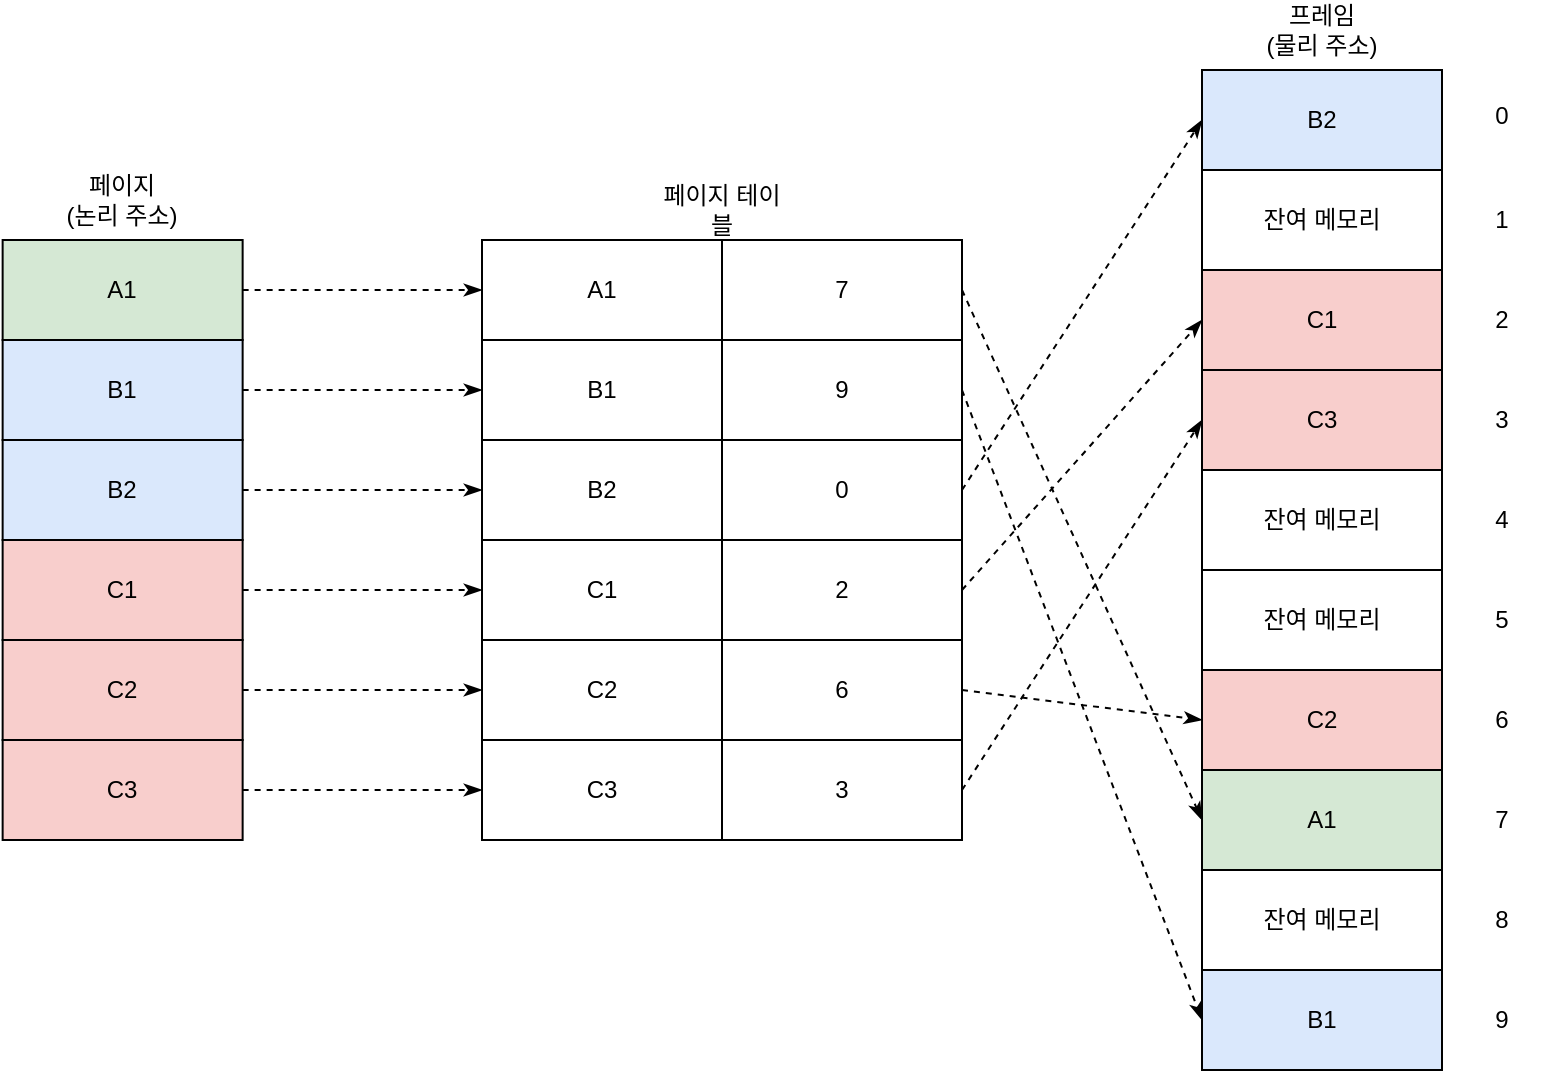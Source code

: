 <mxfile version="20.8.16" type="device"><diagram name="페이지-1" id="Z4dQGOupd1obMNWn22tx"><mxGraphModel dx="2074" dy="1214" grid="1" gridSize="10" guides="1" tooltips="1" connect="1" arrows="1" fold="1" page="1" pageScale="1" pageWidth="1600" pageHeight="900" math="0" shadow="0"><root><mxCell id="0"/><mxCell id="1" parent="0"/><mxCell id="GxS9DfFclQ4-FILw9MjS-14" value="A1" style="rounded=0;whiteSpace=wrap;html=1;fillStyle=auto;fillColor=#d5e8d4;strokeColor=#000000;" parent="1" vertex="1"><mxGeometry x="1020" y="550" width="120" height="50" as="geometry"/></mxCell><mxCell id="GxS9DfFclQ4-FILw9MjS-17" value="잔여 메모리" style="rounded=0;whiteSpace=wrap;html=1;" parent="1" vertex="1"><mxGeometry x="1020" y="450" width="120" height="50" as="geometry"/></mxCell><mxCell id="GxS9DfFclQ4-FILw9MjS-22" value="0" style="text;html=1;strokeColor=none;fillColor=none;align=center;verticalAlign=middle;whiteSpace=wrap;rounded=0;" parent="1" vertex="1"><mxGeometry x="1140" y="207.5" width="60" height="30" as="geometry"/></mxCell><mxCell id="GxS9DfFclQ4-FILw9MjS-24" value="4" style="text;html=1;strokeColor=none;fillColor=none;align=center;verticalAlign=middle;whiteSpace=wrap;rounded=0;" parent="1" vertex="1"><mxGeometry x="1140" y="410" width="60" height="30" as="geometry"/></mxCell><mxCell id="GxS9DfFclQ4-FILw9MjS-25" value="9" style="text;html=1;strokeColor=none;fillColor=none;align=center;verticalAlign=middle;whiteSpace=wrap;rounded=0;" parent="1" vertex="1"><mxGeometry x="1140" y="660" width="60" height="30" as="geometry"/></mxCell><mxCell id="GxS9DfFclQ4-FILw9MjS-30" value="C1" style="rounded=0;whiteSpace=wrap;html=1;fillStyle=auto;fillColor=#f8cecc;strokeColor=#000000;" parent="1" vertex="1"><mxGeometry x="1020" y="300" width="120" height="50" as="geometry"/></mxCell><mxCell id="GxS9DfFclQ4-FILw9MjS-31" value="C3" style="rounded=0;whiteSpace=wrap;html=1;fillStyle=auto;fillColor=#f8cecc;strokeColor=#000000;" parent="1" vertex="1"><mxGeometry x="1020" y="350" width="120" height="50" as="geometry"/></mxCell><mxCell id="GxS9DfFclQ4-FILw9MjS-32" value="C2" style="rounded=0;whiteSpace=wrap;html=1;fillStyle=auto;fillColor=#f8cecc;strokeColor=#000000;" parent="1" vertex="1"><mxGeometry x="1020" y="500" width="120" height="50" as="geometry"/></mxCell><mxCell id="GxS9DfFclQ4-FILw9MjS-33" value="1" style="text;html=1;strokeColor=none;fillColor=none;align=center;verticalAlign=middle;whiteSpace=wrap;rounded=0;" parent="1" vertex="1"><mxGeometry x="1140" y="260" width="60" height="30" as="geometry"/></mxCell><mxCell id="GxS9DfFclQ4-FILw9MjS-27" value="B2" style="rounded=0;whiteSpace=wrap;html=1;fillStyle=auto;fillColor=#dae8fc;strokeColor=#000000;" parent="1" vertex="1"><mxGeometry x="1020" y="200" width="120" height="50" as="geometry"/></mxCell><mxCell id="GxS9DfFclQ4-FILw9MjS-29" value="B1" style="rounded=0;whiteSpace=wrap;html=1;fillStyle=auto;fillColor=#dae8fc;strokeColor=#000000;" parent="1" vertex="1"><mxGeometry x="1020" y="650" width="120" height="50" as="geometry"/></mxCell><mxCell id="GxS9DfFclQ4-FILw9MjS-37" value="A1" style="rounded=0;whiteSpace=wrap;html=1;fillStyle=auto;fillColor=#d5e8d4;strokeColor=#000000;" parent="1" vertex="1"><mxGeometry x="420.32" y="285" width="120" height="50" as="geometry"/></mxCell><mxCell id="GxS9DfFclQ4-FILw9MjS-40" value="C1" style="rounded=0;whiteSpace=wrap;html=1;fillStyle=auto;fillColor=#f8cecc;strokeColor=#000000;" parent="1" vertex="1"><mxGeometry x="420.32" y="435" width="120" height="50" as="geometry"/></mxCell><mxCell id="GxS9DfFclQ4-FILw9MjS-41" value="C2" style="rounded=0;whiteSpace=wrap;html=1;fillStyle=auto;fillColor=#f8cecc;strokeColor=#000000;" parent="1" vertex="1"><mxGeometry x="420.32" y="485" width="120" height="50" as="geometry"/></mxCell><mxCell id="GxS9DfFclQ4-FILw9MjS-42" value="C3" style="rounded=0;whiteSpace=wrap;html=1;fillStyle=auto;fillColor=#f8cecc;strokeColor=#000000;" parent="1" vertex="1"><mxGeometry x="420.32" y="535" width="120" height="50" as="geometry"/></mxCell><mxCell id="GxS9DfFclQ4-FILw9MjS-44" value="B1" style="rounded=0;whiteSpace=wrap;html=1;fillStyle=auto;fillColor=#dae8fc;strokeColor=#000000;" parent="1" vertex="1"><mxGeometry x="420.32" y="335" width="120" height="50" as="geometry"/></mxCell><mxCell id="GxS9DfFclQ4-FILw9MjS-45" value="B2" style="rounded=0;whiteSpace=wrap;html=1;fillStyle=auto;fillColor=#dae8fc;strokeColor=#000000;" parent="1" vertex="1"><mxGeometry x="420.32" y="385" width="120" height="50" as="geometry"/></mxCell><mxCell id="GxS9DfFclQ4-FILw9MjS-46" value="" style="endArrow=classicThin;html=1;rounded=0;startArrow=none;startFill=0;endFill=1;dashed=1;exitX=1;exitY=0.5;exitDx=0;exitDy=0;entryX=0;entryY=0.5;entryDx=0;entryDy=0;" parent="1" source="GxS9DfFclQ4-FILw9MjS-37" target="GxS9DfFclQ4-FILw9MjS-55" edge="1"><mxGeometry width="50" height="50" relative="1" as="geometry"><mxPoint x="540.32" y="320" as="sourcePoint"/><mxPoint x="700.32" y="250" as="targetPoint"/></mxGeometry></mxCell><mxCell id="GxS9DfFclQ4-FILw9MjS-53" value="페이지&lt;br&gt;(논리 주소)" style="text;html=1;strokeColor=none;fillColor=none;align=center;verticalAlign=middle;whiteSpace=wrap;rounded=0;" parent="1" vertex="1"><mxGeometry x="450.32" y="250" width="60" height="30" as="geometry"/></mxCell><mxCell id="GxS9DfFclQ4-FILw9MjS-54" value="프레임&lt;br&gt;(물리 주소)" style="text;html=1;strokeColor=none;fillColor=none;align=center;verticalAlign=middle;whiteSpace=wrap;rounded=0;" parent="1" vertex="1"><mxGeometry x="1050" y="165" width="60" height="30" as="geometry"/></mxCell><mxCell id="GxS9DfFclQ4-FILw9MjS-55" value="A1" style="rounded=0;whiteSpace=wrap;html=1;fillStyle=auto;" parent="1" vertex="1"><mxGeometry x="660" y="285" width="120" height="50" as="geometry"/></mxCell><mxCell id="GxS9DfFclQ4-FILw9MjS-56" value="C1" style="rounded=0;whiteSpace=wrap;html=1;fillStyle=auto;" parent="1" vertex="1"><mxGeometry x="660" y="435" width="120" height="50" as="geometry"/></mxCell><mxCell id="GxS9DfFclQ4-FILw9MjS-57" value="C2" style="rounded=0;whiteSpace=wrap;html=1;fillStyle=auto;" parent="1" vertex="1"><mxGeometry x="660" y="485" width="120" height="50" as="geometry"/></mxCell><mxCell id="GxS9DfFclQ4-FILw9MjS-58" value="C3" style="rounded=0;whiteSpace=wrap;html=1;fillStyle=auto;" parent="1" vertex="1"><mxGeometry x="660" y="535" width="120" height="50" as="geometry"/></mxCell><mxCell id="GxS9DfFclQ4-FILw9MjS-59" value="B1" style="rounded=0;whiteSpace=wrap;html=1;fillStyle=auto;" parent="1" vertex="1"><mxGeometry x="660" y="335" width="120" height="50" as="geometry"/></mxCell><mxCell id="GxS9DfFclQ4-FILw9MjS-60" value="B2" style="rounded=0;whiteSpace=wrap;html=1;fillStyle=auto;" parent="1" vertex="1"><mxGeometry x="660" y="385" width="120" height="50" as="geometry"/></mxCell><mxCell id="GxS9DfFclQ4-FILw9MjS-61" value="2" style="text;html=1;strokeColor=none;fillColor=none;align=center;verticalAlign=middle;whiteSpace=wrap;rounded=0;" parent="1" vertex="1"><mxGeometry x="1140" y="310" width="60" height="30" as="geometry"/></mxCell><mxCell id="GxS9DfFclQ4-FILw9MjS-62" value="3" style="text;html=1;strokeColor=none;fillColor=none;align=center;verticalAlign=middle;whiteSpace=wrap;rounded=0;" parent="1" vertex="1"><mxGeometry x="1140" y="360" width="60" height="30" as="geometry"/></mxCell><mxCell id="GxS9DfFclQ4-FILw9MjS-63" value="잔여 메모리" style="rounded=0;whiteSpace=wrap;html=1;" parent="1" vertex="1"><mxGeometry x="1020" y="400" width="120" height="50" as="geometry"/></mxCell><mxCell id="GxS9DfFclQ4-FILw9MjS-64" value="잔여 메모리" style="rounded=0;whiteSpace=wrap;html=1;" parent="1" vertex="1"><mxGeometry x="1020" y="250" width="120" height="50" as="geometry"/></mxCell><mxCell id="GxS9DfFclQ4-FILw9MjS-65" value="잔여 메모리" style="rounded=0;whiteSpace=wrap;html=1;" parent="1" vertex="1"><mxGeometry x="1020" y="600" width="120" height="50" as="geometry"/></mxCell><mxCell id="GxS9DfFclQ4-FILw9MjS-66" value="6" style="text;html=1;strokeColor=none;fillColor=none;align=center;verticalAlign=middle;whiteSpace=wrap;rounded=0;" parent="1" vertex="1"><mxGeometry x="1140" y="510" width="60" height="30" as="geometry"/></mxCell><mxCell id="GxS9DfFclQ4-FILw9MjS-67" value="7" style="text;html=1;strokeColor=none;fillColor=none;align=center;verticalAlign=middle;whiteSpace=wrap;rounded=0;" parent="1" vertex="1"><mxGeometry x="1140" y="560" width="60" height="30" as="geometry"/></mxCell><mxCell id="GxS9DfFclQ4-FILw9MjS-68" value="8" style="text;html=1;strokeColor=none;fillColor=none;align=center;verticalAlign=middle;whiteSpace=wrap;rounded=0;" parent="1" vertex="1"><mxGeometry x="1140" y="610" width="60" height="30" as="geometry"/></mxCell><mxCell id="GxS9DfFclQ4-FILw9MjS-69" value="5" style="text;html=1;strokeColor=none;fillColor=none;align=center;verticalAlign=middle;whiteSpace=wrap;rounded=0;" parent="1" vertex="1"><mxGeometry x="1140" y="460" width="60" height="30" as="geometry"/></mxCell><mxCell id="GxS9DfFclQ4-FILw9MjS-70" value="7" style="rounded=0;whiteSpace=wrap;html=1;fillStyle=auto;" parent="1" vertex="1"><mxGeometry x="780" y="285" width="120" height="50" as="geometry"/></mxCell><mxCell id="GxS9DfFclQ4-FILw9MjS-71" value="2" style="rounded=0;whiteSpace=wrap;html=1;fillStyle=auto;" parent="1" vertex="1"><mxGeometry x="780" y="435" width="120" height="50" as="geometry"/></mxCell><mxCell id="GxS9DfFclQ4-FILw9MjS-72" value="6" style="rounded=0;whiteSpace=wrap;html=1;fillStyle=auto;" parent="1" vertex="1"><mxGeometry x="780" y="485" width="120" height="50" as="geometry"/></mxCell><mxCell id="GxS9DfFclQ4-FILw9MjS-73" value="3" style="rounded=0;whiteSpace=wrap;html=1;fillStyle=auto;" parent="1" vertex="1"><mxGeometry x="780" y="535" width="120" height="50" as="geometry"/></mxCell><mxCell id="GxS9DfFclQ4-FILw9MjS-74" value="9" style="rounded=0;whiteSpace=wrap;html=1;fillStyle=auto;" parent="1" vertex="1"><mxGeometry x="780" y="335" width="120" height="50" as="geometry"/></mxCell><mxCell id="GxS9DfFclQ4-FILw9MjS-75" value="0" style="rounded=0;whiteSpace=wrap;html=1;fillStyle=auto;" parent="1" vertex="1"><mxGeometry x="780" y="385" width="120" height="50" as="geometry"/></mxCell><mxCell id="GxS9DfFclQ4-FILw9MjS-76" value="페이지 테이블" style="text;html=1;strokeColor=none;fillColor=none;align=center;verticalAlign=middle;whiteSpace=wrap;rounded=0;" parent="1" vertex="1"><mxGeometry x="745" y="255" width="70" height="30" as="geometry"/></mxCell><mxCell id="GxS9DfFclQ4-FILw9MjS-77" value="" style="endArrow=classicThin;html=1;rounded=0;startArrow=none;startFill=0;endFill=1;dashed=1;exitX=1;exitY=0.5;exitDx=0;exitDy=0;entryX=0;entryY=0.5;entryDx=0;entryDy=0;" parent="1" source="GxS9DfFclQ4-FILw9MjS-44" target="GxS9DfFclQ4-FILw9MjS-59" edge="1"><mxGeometry width="50" height="50" relative="1" as="geometry"><mxPoint x="550.32" y="320" as="sourcePoint"/><mxPoint x="670" y="320" as="targetPoint"/></mxGeometry></mxCell><mxCell id="GxS9DfFclQ4-FILw9MjS-78" value="" style="endArrow=classicThin;html=1;rounded=0;startArrow=none;startFill=0;endFill=1;dashed=1;exitX=1;exitY=0.5;exitDx=0;exitDy=0;entryX=0;entryY=0.5;entryDx=0;entryDy=0;" parent="1" source="GxS9DfFclQ4-FILw9MjS-45" target="GxS9DfFclQ4-FILw9MjS-60" edge="1"><mxGeometry width="50" height="50" relative="1" as="geometry"><mxPoint x="560.32" y="330" as="sourcePoint"/><mxPoint x="680" y="330" as="targetPoint"/></mxGeometry></mxCell><mxCell id="GxS9DfFclQ4-FILw9MjS-79" value="" style="endArrow=classicThin;html=1;rounded=0;startArrow=none;startFill=0;endFill=1;dashed=1;exitX=1;exitY=0.5;exitDx=0;exitDy=0;entryX=0;entryY=0.5;entryDx=0;entryDy=0;" parent="1" source="GxS9DfFclQ4-FILw9MjS-40" target="GxS9DfFclQ4-FILw9MjS-56" edge="1"><mxGeometry width="50" height="50" relative="1" as="geometry"><mxPoint x="570.32" y="340" as="sourcePoint"/><mxPoint x="690" y="340" as="targetPoint"/></mxGeometry></mxCell><mxCell id="GxS9DfFclQ4-FILw9MjS-80" value="" style="endArrow=classicThin;html=1;rounded=0;startArrow=none;startFill=0;endFill=1;dashed=1;exitX=1;exitY=0.5;exitDx=0;exitDy=0;entryX=0;entryY=0.5;entryDx=0;entryDy=0;" parent="1" source="GxS9DfFclQ4-FILw9MjS-41" target="GxS9DfFclQ4-FILw9MjS-57" edge="1"><mxGeometry width="50" height="50" relative="1" as="geometry"><mxPoint x="580.32" y="350" as="sourcePoint"/><mxPoint x="700" y="350" as="targetPoint"/></mxGeometry></mxCell><mxCell id="GxS9DfFclQ4-FILw9MjS-81" value="" style="endArrow=classicThin;html=1;rounded=0;startArrow=none;startFill=0;endFill=1;dashed=1;exitX=1;exitY=0.5;exitDx=0;exitDy=0;entryX=0;entryY=0.5;entryDx=0;entryDy=0;" parent="1" source="GxS9DfFclQ4-FILw9MjS-42" target="GxS9DfFclQ4-FILw9MjS-58" edge="1"><mxGeometry width="50" height="50" relative="1" as="geometry"><mxPoint x="590.32" y="360" as="sourcePoint"/><mxPoint x="710" y="360" as="targetPoint"/></mxGeometry></mxCell><mxCell id="GxS9DfFclQ4-FILw9MjS-82" value="" style="endArrow=classicThin;html=1;rounded=0;startArrow=none;startFill=0;endFill=1;dashed=1;entryX=0;entryY=0.5;entryDx=0;entryDy=0;exitX=1;exitY=0.5;exitDx=0;exitDy=0;" parent="1" source="GxS9DfFclQ4-FILw9MjS-70" target="GxS9DfFclQ4-FILw9MjS-14" edge="1"><mxGeometry width="50" height="50" relative="1" as="geometry"><mxPoint x="930" y="310" as="sourcePoint"/><mxPoint x="1019.68" y="310" as="targetPoint"/></mxGeometry></mxCell><mxCell id="GxS9DfFclQ4-FILw9MjS-83" value="" style="endArrow=classicThin;html=1;rounded=0;startArrow=none;startFill=0;endFill=1;dashed=1;entryX=0;entryY=0.5;entryDx=0;entryDy=0;exitX=1;exitY=0.5;exitDx=0;exitDy=0;" parent="1" source="GxS9DfFclQ4-FILw9MjS-75" target="GxS9DfFclQ4-FILw9MjS-27" edge="1"><mxGeometry width="50" height="50" relative="1" as="geometry"><mxPoint x="1260" y="235" as="sourcePoint"/><mxPoint x="1380" y="500" as="targetPoint"/></mxGeometry></mxCell><mxCell id="GxS9DfFclQ4-FILw9MjS-84" value="" style="endArrow=classicThin;html=1;rounded=0;startArrow=none;startFill=0;endFill=1;dashed=1;entryX=0;entryY=0.5;entryDx=0;entryDy=0;exitX=1;exitY=0.5;exitDx=0;exitDy=0;" parent="1" source="GxS9DfFclQ4-FILw9MjS-71" target="GxS9DfFclQ4-FILw9MjS-30" edge="1"><mxGeometry width="50" height="50" relative="1" as="geometry"><mxPoint x="1270" y="245" as="sourcePoint"/><mxPoint x="1390" y="510" as="targetPoint"/></mxGeometry></mxCell><mxCell id="GxS9DfFclQ4-FILw9MjS-85" value="" style="endArrow=classicThin;html=1;rounded=0;startArrow=none;startFill=0;endFill=1;dashed=1;entryX=0;entryY=0.5;entryDx=0;entryDy=0;exitX=1;exitY=0.5;exitDx=0;exitDy=0;" parent="1" source="GxS9DfFclQ4-FILw9MjS-72" target="GxS9DfFclQ4-FILw9MjS-32" edge="1"><mxGeometry width="50" height="50" relative="1" as="geometry"><mxPoint x="1280" y="255" as="sourcePoint"/><mxPoint x="1400" y="520" as="targetPoint"/></mxGeometry></mxCell><mxCell id="GxS9DfFclQ4-FILw9MjS-86" value="" style="endArrow=classicThin;html=1;rounded=0;startArrow=none;startFill=0;endFill=1;dashed=1;entryX=0;entryY=0.5;entryDx=0;entryDy=0;exitX=1;exitY=0.5;exitDx=0;exitDy=0;" parent="1" source="GxS9DfFclQ4-FILw9MjS-73" target="GxS9DfFclQ4-FILw9MjS-31" edge="1"><mxGeometry width="50" height="50" relative="1" as="geometry"><mxPoint x="1290" y="265" as="sourcePoint"/><mxPoint x="1410" y="530" as="targetPoint"/></mxGeometry></mxCell><mxCell id="GxS9DfFclQ4-FILw9MjS-87" value="" style="endArrow=classicThin;html=1;rounded=0;startArrow=none;startFill=0;endFill=1;dashed=1;entryX=0;entryY=0.5;entryDx=0;entryDy=0;exitX=1;exitY=0.5;exitDx=0;exitDy=0;" parent="1" source="GxS9DfFclQ4-FILw9MjS-74" target="GxS9DfFclQ4-FILw9MjS-29" edge="1"><mxGeometry width="50" height="50" relative="1" as="geometry"><mxPoint x="880" y="485" as="sourcePoint"/><mxPoint x="1000" y="750" as="targetPoint"/></mxGeometry></mxCell></root></mxGraphModel></diagram></mxfile>